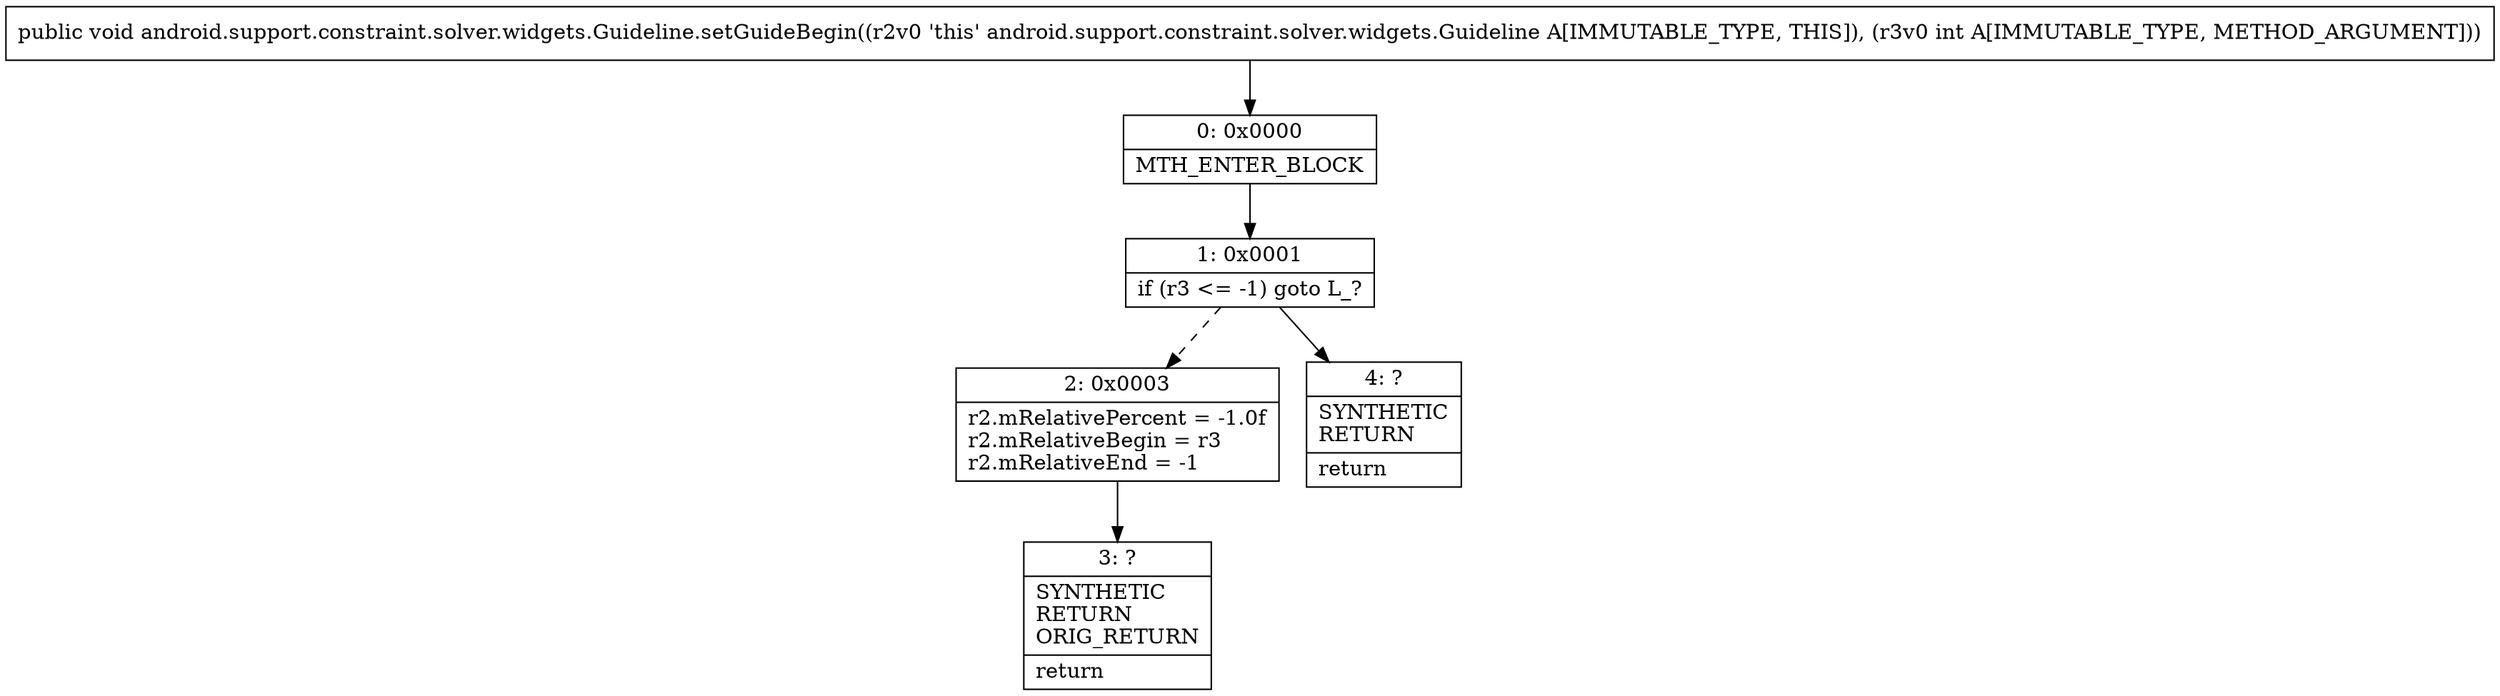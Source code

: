 digraph "CFG forandroid.support.constraint.solver.widgets.Guideline.setGuideBegin(I)V" {
Node_0 [shape=record,label="{0\:\ 0x0000|MTH_ENTER_BLOCK\l}"];
Node_1 [shape=record,label="{1\:\ 0x0001|if (r3 \<= \-1) goto L_?\l}"];
Node_2 [shape=record,label="{2\:\ 0x0003|r2.mRelativePercent = \-1.0f\lr2.mRelativeBegin = r3\lr2.mRelativeEnd = \-1\l}"];
Node_3 [shape=record,label="{3\:\ ?|SYNTHETIC\lRETURN\lORIG_RETURN\l|return\l}"];
Node_4 [shape=record,label="{4\:\ ?|SYNTHETIC\lRETURN\l|return\l}"];
MethodNode[shape=record,label="{public void android.support.constraint.solver.widgets.Guideline.setGuideBegin((r2v0 'this' android.support.constraint.solver.widgets.Guideline A[IMMUTABLE_TYPE, THIS]), (r3v0 int A[IMMUTABLE_TYPE, METHOD_ARGUMENT])) }"];
MethodNode -> Node_0;
Node_0 -> Node_1;
Node_1 -> Node_2[style=dashed];
Node_1 -> Node_4;
Node_2 -> Node_3;
}

